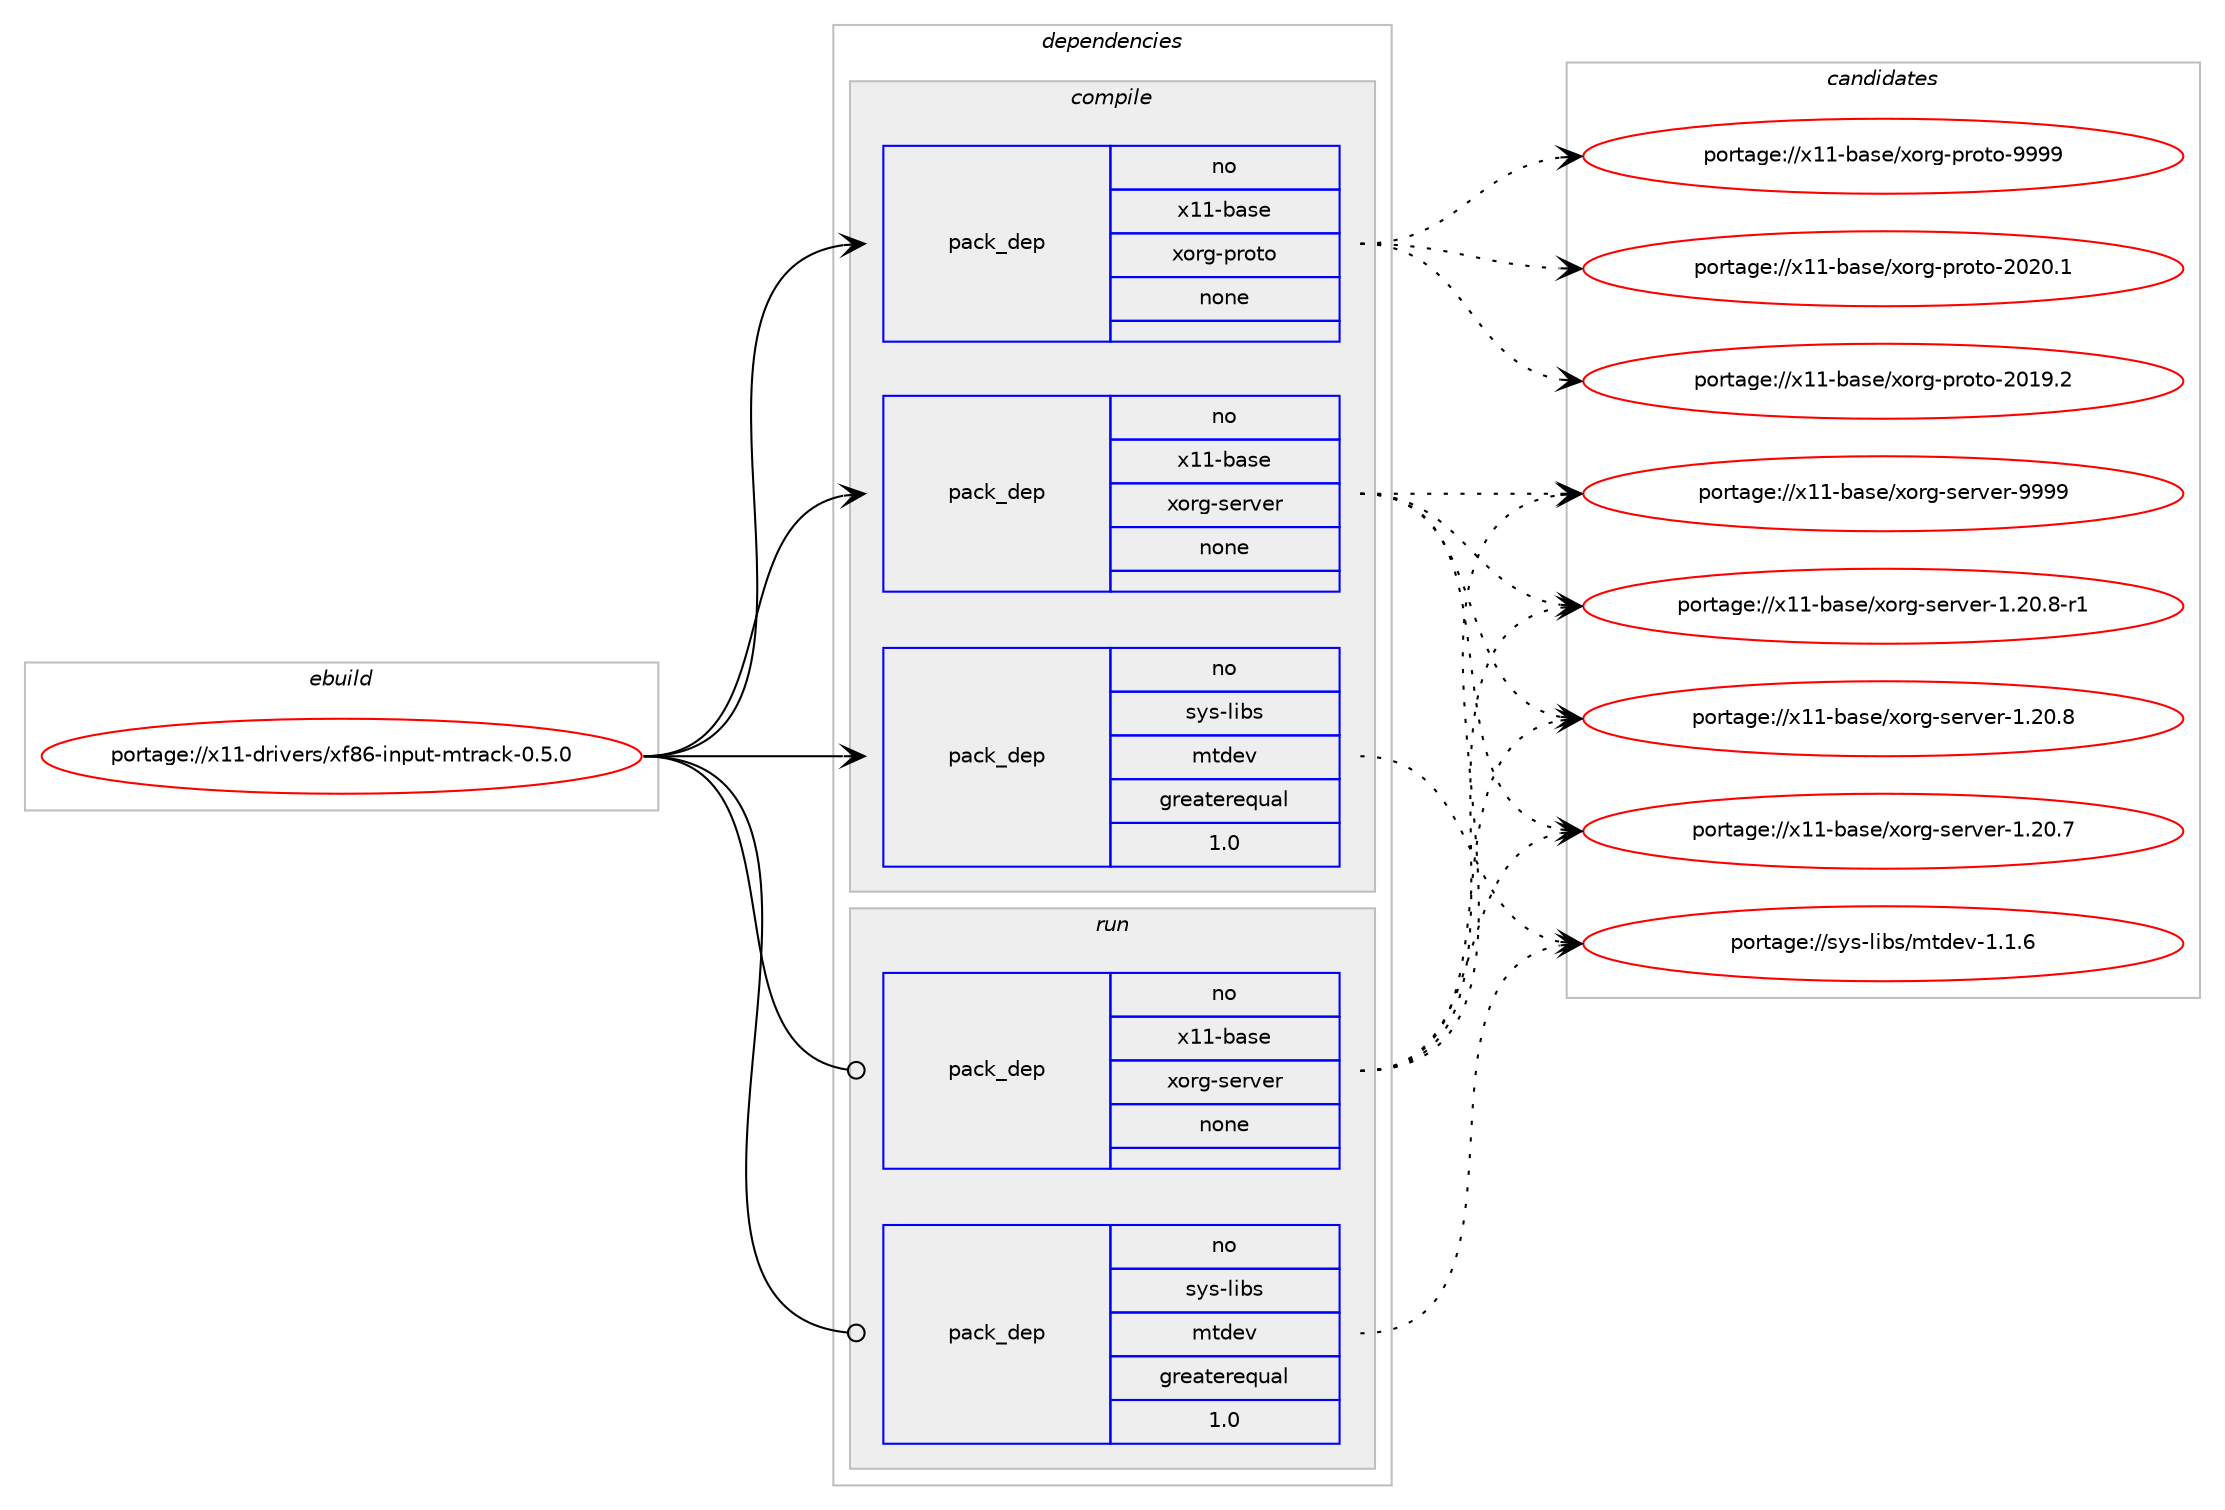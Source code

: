 digraph prolog {

# *************
# Graph options
# *************

newrank=true;
concentrate=true;
compound=true;
graph [rankdir=LR,fontname=Helvetica,fontsize=10,ranksep=1.5];#, ranksep=2.5, nodesep=0.2];
edge  [arrowhead=vee];
node  [fontname=Helvetica,fontsize=10];

# **********
# The ebuild
# **********

subgraph cluster_leftcol {
color=gray;
rank=same;
label=<<i>ebuild</i>>;
id [label="portage://x11-drivers/xf86-input-mtrack-0.5.0", color=red, width=4, href="../x11-drivers/xf86-input-mtrack-0.5.0.svg"];
}

# ****************
# The dependencies
# ****************

subgraph cluster_midcol {
color=gray;
label=<<i>dependencies</i>>;
subgraph cluster_compile {
fillcolor="#eeeeee";
style=filled;
label=<<i>compile</i>>;
subgraph pack1683 {
dependency1903 [label=<<TABLE BORDER="0" CELLBORDER="1" CELLSPACING="0" CELLPADDING="4" WIDTH="220"><TR><TD ROWSPAN="6" CELLPADDING="30">pack_dep</TD></TR><TR><TD WIDTH="110">no</TD></TR><TR><TD>sys-libs</TD></TR><TR><TD>mtdev</TD></TR><TR><TD>greaterequal</TD></TR><TR><TD>1.0</TD></TR></TABLE>>, shape=none, color=blue];
}
id:e -> dependency1903:w [weight=20,style="solid",arrowhead="vee"];
subgraph pack1684 {
dependency1904 [label=<<TABLE BORDER="0" CELLBORDER="1" CELLSPACING="0" CELLPADDING="4" WIDTH="220"><TR><TD ROWSPAN="6" CELLPADDING="30">pack_dep</TD></TR><TR><TD WIDTH="110">no</TD></TR><TR><TD>x11-base</TD></TR><TR><TD>xorg-proto</TD></TR><TR><TD>none</TD></TR><TR><TD></TD></TR></TABLE>>, shape=none, color=blue];
}
id:e -> dependency1904:w [weight=20,style="solid",arrowhead="vee"];
subgraph pack1685 {
dependency1905 [label=<<TABLE BORDER="0" CELLBORDER="1" CELLSPACING="0" CELLPADDING="4" WIDTH="220"><TR><TD ROWSPAN="6" CELLPADDING="30">pack_dep</TD></TR><TR><TD WIDTH="110">no</TD></TR><TR><TD>x11-base</TD></TR><TR><TD>xorg-server</TD></TR><TR><TD>none</TD></TR><TR><TD></TD></TR></TABLE>>, shape=none, color=blue];
}
id:e -> dependency1905:w [weight=20,style="solid",arrowhead="vee"];
}
subgraph cluster_compileandrun {
fillcolor="#eeeeee";
style=filled;
label=<<i>compile and run</i>>;
}
subgraph cluster_run {
fillcolor="#eeeeee";
style=filled;
label=<<i>run</i>>;
subgraph pack1686 {
dependency1906 [label=<<TABLE BORDER="0" CELLBORDER="1" CELLSPACING="0" CELLPADDING="4" WIDTH="220"><TR><TD ROWSPAN="6" CELLPADDING="30">pack_dep</TD></TR><TR><TD WIDTH="110">no</TD></TR><TR><TD>sys-libs</TD></TR><TR><TD>mtdev</TD></TR><TR><TD>greaterequal</TD></TR><TR><TD>1.0</TD></TR></TABLE>>, shape=none, color=blue];
}
id:e -> dependency1906:w [weight=20,style="solid",arrowhead="odot"];
subgraph pack1687 {
dependency1907 [label=<<TABLE BORDER="0" CELLBORDER="1" CELLSPACING="0" CELLPADDING="4" WIDTH="220"><TR><TD ROWSPAN="6" CELLPADDING="30">pack_dep</TD></TR><TR><TD WIDTH="110">no</TD></TR><TR><TD>x11-base</TD></TR><TR><TD>xorg-server</TD></TR><TR><TD>none</TD></TR><TR><TD></TD></TR></TABLE>>, shape=none, color=blue];
}
id:e -> dependency1907:w [weight=20,style="solid",arrowhead="odot"];
}
}

# **************
# The candidates
# **************

subgraph cluster_choices {
rank=same;
color=gray;
label=<<i>candidates</i>>;

subgraph choice1683 {
color=black;
nodesep=1;
choice115121115451081059811547109116100101118454946494654 [label="portage://sys-libs/mtdev-1.1.6", color=red, width=4,href="../sys-libs/mtdev-1.1.6.svg"];
dependency1903:e -> choice115121115451081059811547109116100101118454946494654:w [style=dotted,weight="100"];
}
subgraph choice1684 {
color=black;
nodesep=1;
choice120494945989711510147120111114103451121141111161114557575757 [label="portage://x11-base/xorg-proto-9999", color=red, width=4,href="../x11-base/xorg-proto-9999.svg"];
choice1204949459897115101471201111141034511211411111611145504850484649 [label="portage://x11-base/xorg-proto-2020.1", color=red, width=4,href="../x11-base/xorg-proto-2020.1.svg"];
choice1204949459897115101471201111141034511211411111611145504849574650 [label="portage://x11-base/xorg-proto-2019.2", color=red, width=4,href="../x11-base/xorg-proto-2019.2.svg"];
dependency1904:e -> choice120494945989711510147120111114103451121141111161114557575757:w [style=dotted,weight="100"];
dependency1904:e -> choice1204949459897115101471201111141034511211411111611145504850484649:w [style=dotted,weight="100"];
dependency1904:e -> choice1204949459897115101471201111141034511211411111611145504849574650:w [style=dotted,weight="100"];
}
subgraph choice1685 {
color=black;
nodesep=1;
choice120494945989711510147120111114103451151011141181011144557575757 [label="portage://x11-base/xorg-server-9999", color=red, width=4,href="../x11-base/xorg-server-9999.svg"];
choice12049494598971151014712011111410345115101114118101114454946504846564511449 [label="portage://x11-base/xorg-server-1.20.8-r1", color=red, width=4,href="../x11-base/xorg-server-1.20.8-r1.svg"];
choice1204949459897115101471201111141034511510111411810111445494650484656 [label="portage://x11-base/xorg-server-1.20.8", color=red, width=4,href="../x11-base/xorg-server-1.20.8.svg"];
choice1204949459897115101471201111141034511510111411810111445494650484655 [label="portage://x11-base/xorg-server-1.20.7", color=red, width=4,href="../x11-base/xorg-server-1.20.7.svg"];
dependency1905:e -> choice120494945989711510147120111114103451151011141181011144557575757:w [style=dotted,weight="100"];
dependency1905:e -> choice12049494598971151014712011111410345115101114118101114454946504846564511449:w [style=dotted,weight="100"];
dependency1905:e -> choice1204949459897115101471201111141034511510111411810111445494650484656:w [style=dotted,weight="100"];
dependency1905:e -> choice1204949459897115101471201111141034511510111411810111445494650484655:w [style=dotted,weight="100"];
}
subgraph choice1686 {
color=black;
nodesep=1;
choice115121115451081059811547109116100101118454946494654 [label="portage://sys-libs/mtdev-1.1.6", color=red, width=4,href="../sys-libs/mtdev-1.1.6.svg"];
dependency1906:e -> choice115121115451081059811547109116100101118454946494654:w [style=dotted,weight="100"];
}
subgraph choice1687 {
color=black;
nodesep=1;
choice120494945989711510147120111114103451151011141181011144557575757 [label="portage://x11-base/xorg-server-9999", color=red, width=4,href="../x11-base/xorg-server-9999.svg"];
choice12049494598971151014712011111410345115101114118101114454946504846564511449 [label="portage://x11-base/xorg-server-1.20.8-r1", color=red, width=4,href="../x11-base/xorg-server-1.20.8-r1.svg"];
choice1204949459897115101471201111141034511510111411810111445494650484656 [label="portage://x11-base/xorg-server-1.20.8", color=red, width=4,href="../x11-base/xorg-server-1.20.8.svg"];
choice1204949459897115101471201111141034511510111411810111445494650484655 [label="portage://x11-base/xorg-server-1.20.7", color=red, width=4,href="../x11-base/xorg-server-1.20.7.svg"];
dependency1907:e -> choice120494945989711510147120111114103451151011141181011144557575757:w [style=dotted,weight="100"];
dependency1907:e -> choice12049494598971151014712011111410345115101114118101114454946504846564511449:w [style=dotted,weight="100"];
dependency1907:e -> choice1204949459897115101471201111141034511510111411810111445494650484656:w [style=dotted,weight="100"];
dependency1907:e -> choice1204949459897115101471201111141034511510111411810111445494650484655:w [style=dotted,weight="100"];
}
}

}
